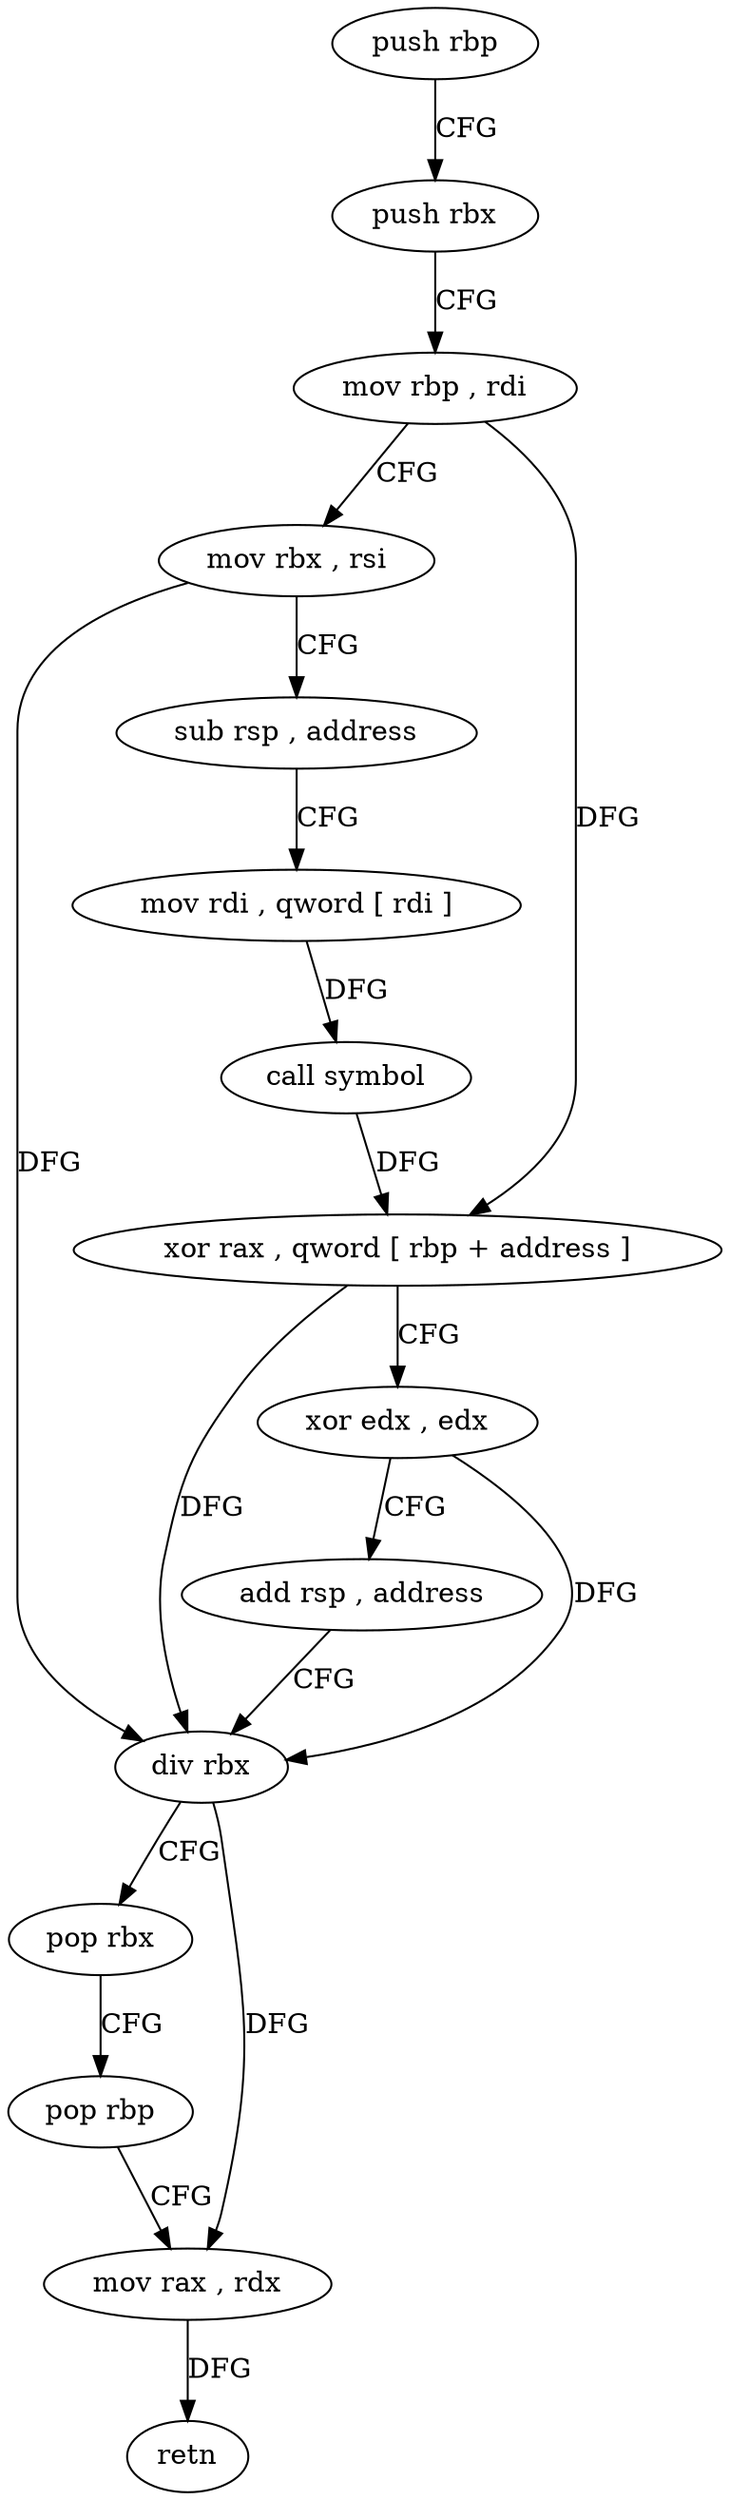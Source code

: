 digraph "func" {
"182608" [label = "push rbp" ]
"182609" [label = "push rbx" ]
"182610" [label = "mov rbp , rdi" ]
"182613" [label = "mov rbx , rsi" ]
"182616" [label = "sub rsp , address" ]
"182620" [label = "mov rdi , qword [ rdi ]" ]
"182623" [label = "call symbol" ]
"182628" [label = "xor rax , qword [ rbp + address ]" ]
"182632" [label = "xor edx , edx" ]
"182634" [label = "add rsp , address" ]
"182638" [label = "div rbx" ]
"182641" [label = "pop rbx" ]
"182642" [label = "pop rbp" ]
"182643" [label = "mov rax , rdx" ]
"182646" [label = "retn" ]
"182608" -> "182609" [ label = "CFG" ]
"182609" -> "182610" [ label = "CFG" ]
"182610" -> "182613" [ label = "CFG" ]
"182610" -> "182628" [ label = "DFG" ]
"182613" -> "182616" [ label = "CFG" ]
"182613" -> "182638" [ label = "DFG" ]
"182616" -> "182620" [ label = "CFG" ]
"182620" -> "182623" [ label = "DFG" ]
"182623" -> "182628" [ label = "DFG" ]
"182628" -> "182632" [ label = "CFG" ]
"182628" -> "182638" [ label = "DFG" ]
"182632" -> "182634" [ label = "CFG" ]
"182632" -> "182638" [ label = "DFG" ]
"182634" -> "182638" [ label = "CFG" ]
"182638" -> "182641" [ label = "CFG" ]
"182638" -> "182643" [ label = "DFG" ]
"182641" -> "182642" [ label = "CFG" ]
"182642" -> "182643" [ label = "CFG" ]
"182643" -> "182646" [ label = "DFG" ]
}
